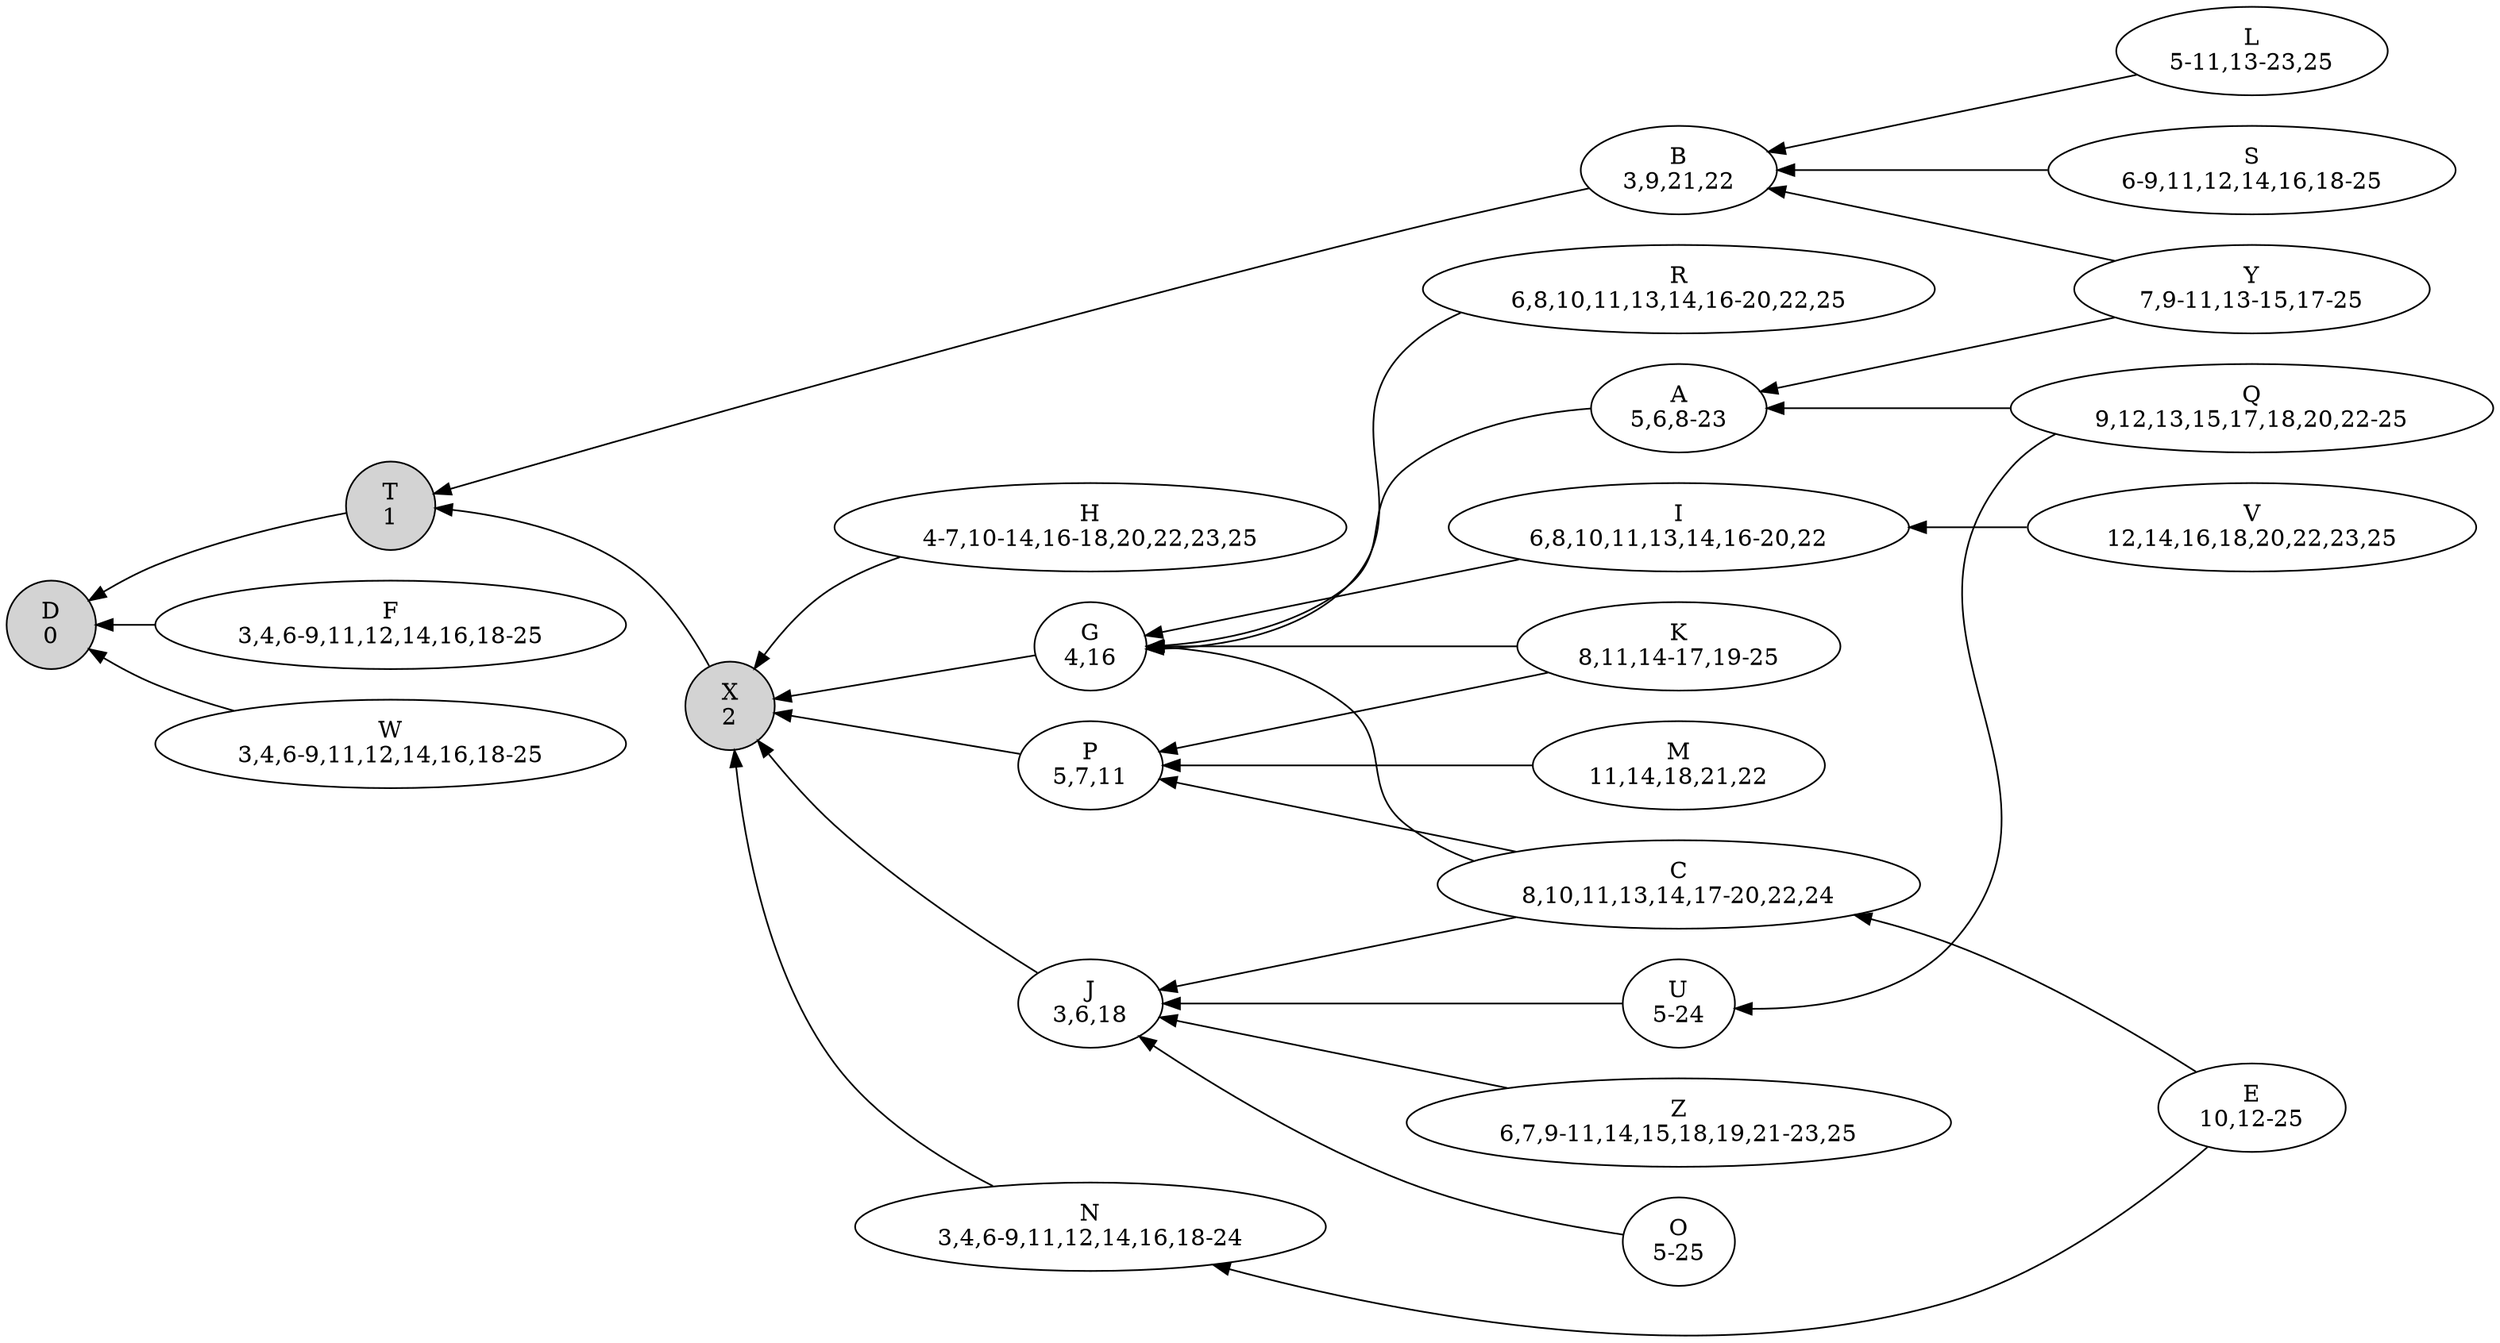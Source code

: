 digraph N {
    rankdir=RL;

    A -> G;
    B -> T;
    C -> G;
    C -> J;
    C -> P;
    E -> C;
    E -> N;
    F -> D;
    G -> X;
    H -> X;
    I -> G;
    J -> X;
    K -> G;
    K -> P;
    L -> B;
    M -> P;
    N -> X;
    O -> J;
    P -> X;
    Q -> A;
    Q -> U;
    R -> G;
    S -> B;
    T -> D;
    U -> J;
    V -> I;
    W -> D;
    X -> T;
    Y -> A;
    Y -> B;
    Z -> J;
    A [label="A\n5,6,8-23" ]
    B [label="B\n3,9,21,22" ]
    C [label="C\n8,10,11,13,14,17-20,22,24" ]
    D [label="D\n0" style=filled]
    E [label="E\n10,12-25" ]
    F [label="F\n3,4,6-9,11,12,14,16,18-25" ]
    G [label="G\n4,16" ]
    H [label="H\n4-7,10-14,16-18,20,22,23,25" ]
    I [label="I\n6,8,10,11,13,14,16-20,22" ]
    J [label="J\n3,6,18" ]
    K [label="K\n8,11,14-17,19-25" ]
    L [label="L\n5-11,13-23,25" ]
    M [label="M\n11,14,18,21,22" ]
    N [label="N\n3,4,6-9,11,12,14,16,18-24" ]
    O [label="O\n5-25" ]
    P [label="P\n5,7,11" ]
    Q [label="Q\n9,12,13,15,17,18,20,22-25" ]
    R [label="R\n6,8,10,11,13,14,16-20,22,25" ]
    S [label="S\n6-9,11,12,14,16,18-25" ]
    T [label="T\n1" style=filled]
    U [label="U\n5-24" ]
    V [label="V\n12,14,16,18,20,22,23,25" ]
    W [label="W\n3,4,6-9,11,12,14,16,18-25" ]
    X [label="X\n2" style=filled]
    Y [label="Y\n7,9-11,13-15,17-25" ]
    Z [label="Z\n6,7,9-11,14,15,18,19,21-23,25" ]
}
